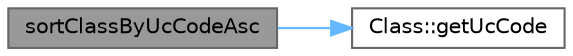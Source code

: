 digraph "sortClassByUcCodeAsc"
{
 // LATEX_PDF_SIZE
  bgcolor="transparent";
  edge [fontname=Helvetica,fontsize=10,labelfontname=Helvetica,labelfontsize=10];
  node [fontname=Helvetica,fontsize=10,shape=box,height=0.2,width=0.4];
  rankdir="LR";
  Node1 [label="sortClassByUcCodeAsc",height=0.2,width=0.4,color="gray40", fillcolor="grey60", style="filled", fontcolor="black",tooltip=" "];
  Node1 -> Node2 [color="steelblue1",style="solid"];
  Node2 [label="Class::getUcCode",height=0.2,width=0.4,color="grey40", fillcolor="white", style="filled",URL="$class_class.html#a75673197177e612baf4d6041f0489539",tooltip=" "];
}
